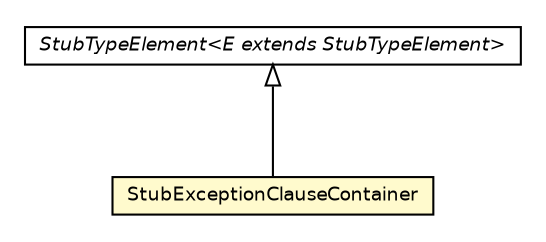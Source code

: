 #!/usr/local/bin/dot
#
# Class diagram 
# Generated by UMLGraph version 5.2 (http://www.umlgraph.org/)
#

digraph G {
	edge [fontname="Helvetica",fontsize=10,labelfontname="Helvetica",labelfontsize=10];
	node [fontname="Helvetica",fontsize=10,shape=plaintext];
	nodesep=0.25;
	ranksep=0.5;
	// chameleon.core.method.exception.StubExceptionClauseContainer
	c14594 [label=<<table title="chameleon.core.method.exception.StubExceptionClauseContainer" border="0" cellborder="1" cellspacing="0" cellpadding="2" port="p" bgcolor="lemonChiffon" href="./StubExceptionClauseContainer.html">
		<tr><td><table border="0" cellspacing="0" cellpadding="1">
<tr><td align="center" balign="center"> StubExceptionClauseContainer </td></tr>
		</table></td></tr>
		</table>>, fontname="Helvetica", fontcolor="black", fontsize=9.0];
	// chameleon.core.type.StubTypeElement<E extends chameleon.core.type.StubTypeElement>
	c14661 [label=<<table title="chameleon.core.type.StubTypeElement" border="0" cellborder="1" cellspacing="0" cellpadding="2" port="p" href="../../type/StubTypeElement.html">
		<tr><td><table border="0" cellspacing="0" cellpadding="1">
<tr><td align="center" balign="center"><font face="Helvetica-Oblique"> StubTypeElement&lt;E extends StubTypeElement&gt; </font></td></tr>
		</table></td></tr>
		</table>>, fontname="Helvetica", fontcolor="black", fontsize=9.0];
	//chameleon.core.method.exception.StubExceptionClauseContainer extends chameleon.core.type.StubTypeElement<chameleon.core.method.exception.StubExceptionClauseContainer>
	c14661:p -> c14594:p [dir=back,arrowtail=empty];
}

